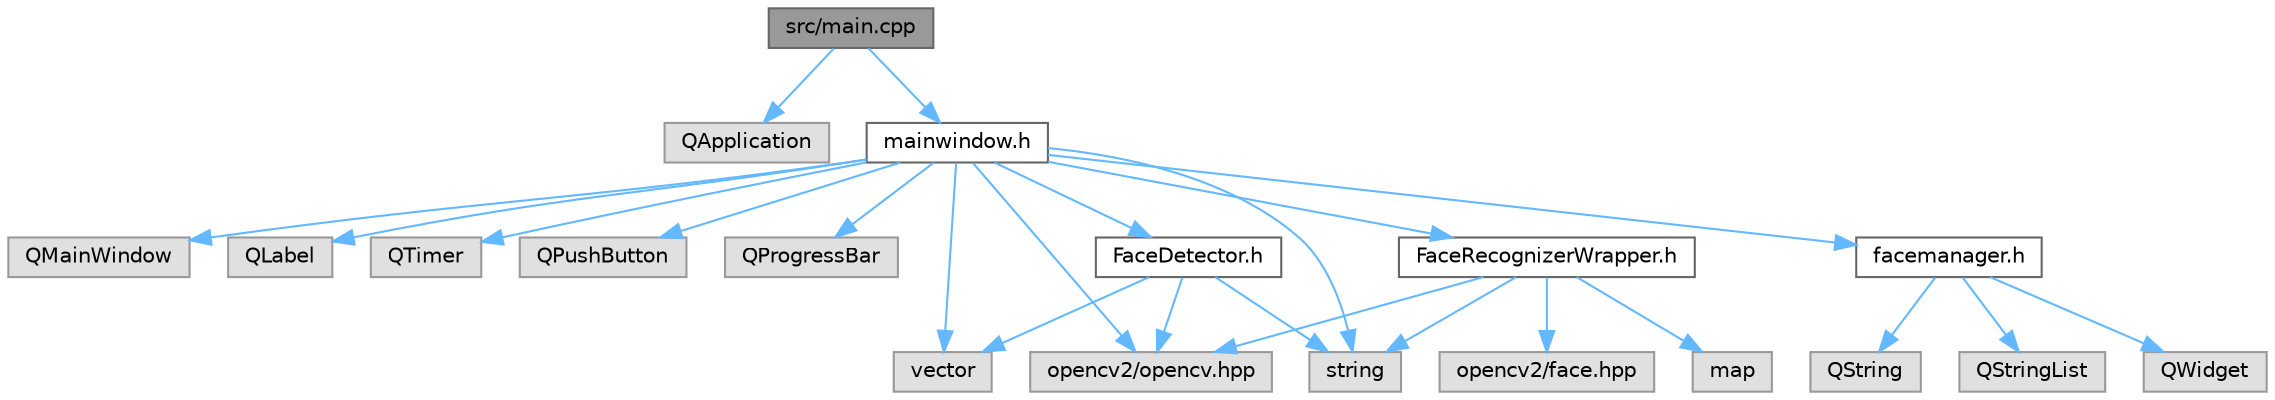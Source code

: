 digraph "src/main.cpp"
{
 // LATEX_PDF_SIZE
  bgcolor="transparent";
  edge [fontname=Helvetica,fontsize=10,labelfontname=Helvetica,labelfontsize=10];
  node [fontname=Helvetica,fontsize=10,shape=box,height=0.2,width=0.4];
  Node1 [id="Node000001",label="src/main.cpp",height=0.2,width=0.4,color="gray40", fillcolor="grey60", style="filled", fontcolor="black",tooltip="Main method of the program."];
  Node1 -> Node2 [id="edge24_Node000001_Node000002",color="steelblue1",style="solid",tooltip=" "];
  Node2 [id="Node000002",label="QApplication",height=0.2,width=0.4,color="grey60", fillcolor="#E0E0E0", style="filled",tooltip=" "];
  Node1 -> Node3 [id="edge25_Node000001_Node000003",color="steelblue1",style="solid",tooltip=" "];
  Node3 [id="Node000003",label="mainwindow.h",height=0.2,width=0.4,color="grey40", fillcolor="white", style="filled",URL="$mainwindow_8h.html",tooltip="Header file for the mainwindow class, which is the window that identifies the user based on the train..."];
  Node3 -> Node4 [id="edge26_Node000003_Node000004",color="steelblue1",style="solid",tooltip=" "];
  Node4 [id="Node000004",label="QMainWindow",height=0.2,width=0.4,color="grey60", fillcolor="#E0E0E0", style="filled",tooltip=" "];
  Node3 -> Node5 [id="edge27_Node000003_Node000005",color="steelblue1",style="solid",tooltip=" "];
  Node5 [id="Node000005",label="QLabel",height=0.2,width=0.4,color="grey60", fillcolor="#E0E0E0", style="filled",tooltip=" "];
  Node3 -> Node6 [id="edge28_Node000003_Node000006",color="steelblue1",style="solid",tooltip=" "];
  Node6 [id="Node000006",label="QTimer",height=0.2,width=0.4,color="grey60", fillcolor="#E0E0E0", style="filled",tooltip=" "];
  Node3 -> Node7 [id="edge29_Node000003_Node000007",color="steelblue1",style="solid",tooltip=" "];
  Node7 [id="Node000007",label="QPushButton",height=0.2,width=0.4,color="grey60", fillcolor="#E0E0E0", style="filled",tooltip=" "];
  Node3 -> Node8 [id="edge30_Node000003_Node000008",color="steelblue1",style="solid",tooltip=" "];
  Node8 [id="Node000008",label="QProgressBar",height=0.2,width=0.4,color="grey60", fillcolor="#E0E0E0", style="filled",tooltip=" "];
  Node3 -> Node9 [id="edge31_Node000003_Node000009",color="steelblue1",style="solid",tooltip=" "];
  Node9 [id="Node000009",label="opencv2/opencv.hpp",height=0.2,width=0.4,color="grey60", fillcolor="#E0E0E0", style="filled",tooltip=" "];
  Node3 -> Node10 [id="edge32_Node000003_Node000010",color="steelblue1",style="solid",tooltip=" "];
  Node10 [id="Node000010",label="vector",height=0.2,width=0.4,color="grey60", fillcolor="#E0E0E0", style="filled",tooltip=" "];
  Node3 -> Node11 [id="edge33_Node000003_Node000011",color="steelblue1",style="solid",tooltip=" "];
  Node11 [id="Node000011",label="string",height=0.2,width=0.4,color="grey60", fillcolor="#E0E0E0", style="filled",tooltip=" "];
  Node3 -> Node12 [id="edge34_Node000003_Node000012",color="steelblue1",style="solid",tooltip=" "];
  Node12 [id="Node000012",label="FaceDetector.h",height=0.2,width=0.4,color="grey40", fillcolor="white", style="filled",URL="$FaceDetector_8h.html",tooltip="detection class incorporting OpenCV's Haar Cascade Classifier"];
  Node12 -> Node9 [id="edge35_Node000012_Node000009",color="steelblue1",style="solid",tooltip=" "];
  Node12 -> Node11 [id="edge36_Node000012_Node000011",color="steelblue1",style="solid",tooltip=" "];
  Node12 -> Node10 [id="edge37_Node000012_Node000010",color="steelblue1",style="solid",tooltip=" "];
  Node3 -> Node13 [id="edge38_Node000003_Node000013",color="steelblue1",style="solid",tooltip=" "];
  Node13 [id="Node000013",label="FaceRecognizerWrapper.h",height=0.2,width=0.4,color="grey40", fillcolor="white", style="filled",URL="$FaceRecognizerWrapper_8h.html",tooltip="Provides a wrapper for OpenCV's Face recognizer as well as managing label-to-name mapping."];
  Node13 -> Node9 [id="edge39_Node000013_Node000009",color="steelblue1",style="solid",tooltip=" "];
  Node13 -> Node14 [id="edge40_Node000013_Node000014",color="steelblue1",style="solid",tooltip=" "];
  Node14 [id="Node000014",label="opencv2/face.hpp",height=0.2,width=0.4,color="grey60", fillcolor="#E0E0E0", style="filled",tooltip=" "];
  Node13 -> Node11 [id="edge41_Node000013_Node000011",color="steelblue1",style="solid",tooltip=" "];
  Node13 -> Node15 [id="edge42_Node000013_Node000015",color="steelblue1",style="solid",tooltip=" "];
  Node15 [id="Node000015",label="map",height=0.2,width=0.4,color="grey60", fillcolor="#E0E0E0", style="filled",tooltip=" "];
  Node3 -> Node16 [id="edge43_Node000003_Node000016",color="steelblue1",style="solid",tooltip=" "];
  Node16 [id="Node000016",label="facemanager.h",height=0.2,width=0.4,color="grey40", fillcolor="white", style="filled",URL="$facemanager_8h.html",tooltip="This class manages the addition and deletion of face images for profiles within the dataset."];
  Node16 -> Node17 [id="edge44_Node000016_Node000017",color="steelblue1",style="solid",tooltip=" "];
  Node17 [id="Node000017",label="QString",height=0.2,width=0.4,color="grey60", fillcolor="#E0E0E0", style="filled",tooltip=" "];
  Node16 -> Node18 [id="edge45_Node000016_Node000018",color="steelblue1",style="solid",tooltip=" "];
  Node18 [id="Node000018",label="QStringList",height=0.2,width=0.4,color="grey60", fillcolor="#E0E0E0", style="filled",tooltip=" "];
  Node16 -> Node19 [id="edge46_Node000016_Node000019",color="steelblue1",style="solid",tooltip=" "];
  Node19 [id="Node000019",label="QWidget",height=0.2,width=0.4,color="grey60", fillcolor="#E0E0E0", style="filled",tooltip=" "];
}
